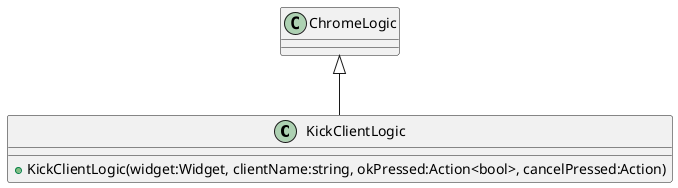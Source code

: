 @startuml
class KickClientLogic {
    + KickClientLogic(widget:Widget, clientName:string, okPressed:Action<bool>, cancelPressed:Action)
}
ChromeLogic <|-- KickClientLogic
@enduml
